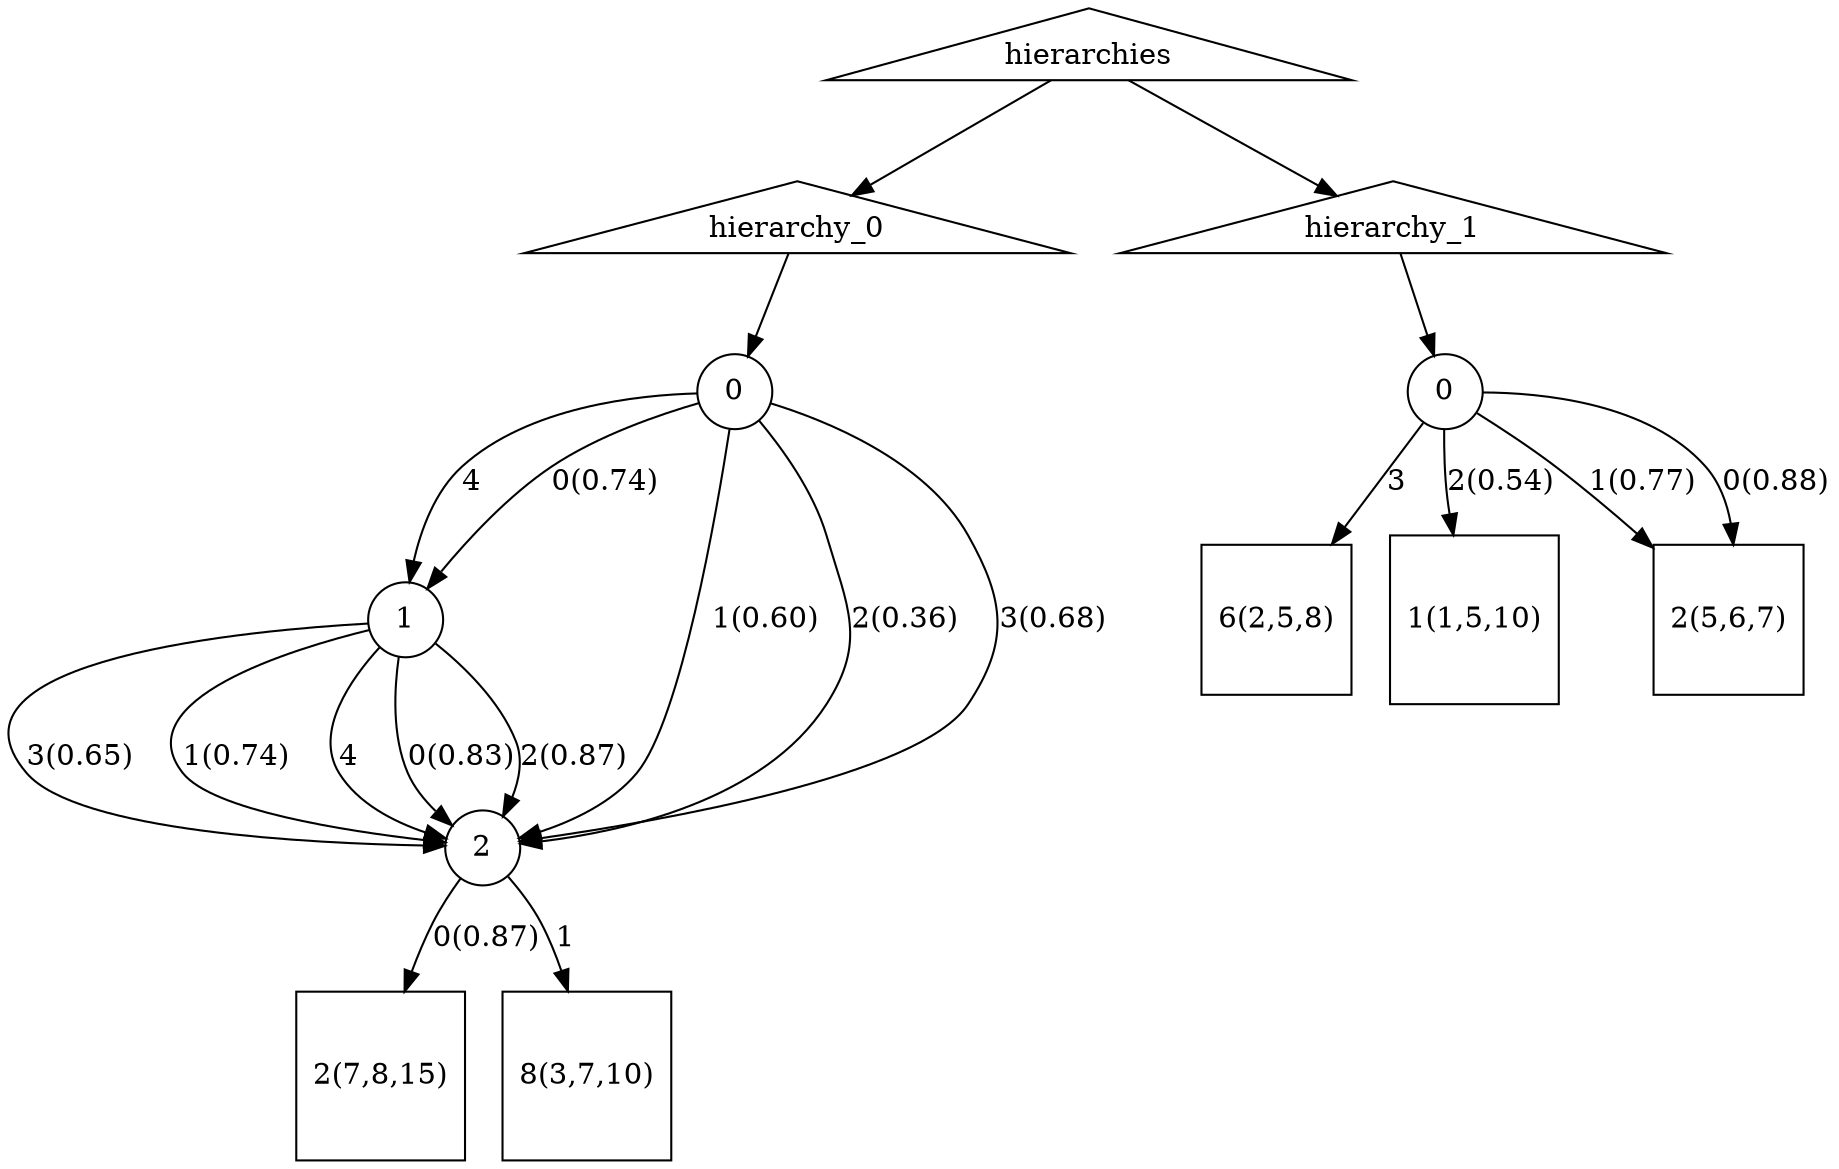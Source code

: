 digraph causations {
hierarchies [label="hierarchies", shape=triangle];
h0 [label="hierarchy_0", shape=triangle];
h0_nt1 [label="1", shape=circle];
h0_t2 [label="2(7,8,15)", shape=square];
h0_nt2 [label="2", shape=circle];
h0_nt0 [label="0", shape=circle];
h0_t8 [label="8(3,7,10)", shape=square];
h0_nt1 -> h0_nt2 [label="3(0.65)"];
h0_nt2 -> h0_t8 [label="1"];
h0_nt0 -> h0_nt1 [label="4"];
h0_nt0 -> h0_nt2 [label="1(0.60)"];
h0_nt1 -> h0_nt2 [label="1(0.74)"];
h0_nt1 -> h0_nt2 [label="4"];
h0_nt1 -> h0_nt2 [label="0(0.83)"];
h0 -> h0_nt0
hierarchies -> h0
h0_nt0 -> h0_nt2 [label="2(0.36)"];
h0_nt2 -> h0_t2 [label="0(0.87)"];
h0_nt1 -> h0_nt2 [label="2(0.87)"];
h0_nt0 -> h0_nt2 [label="3(0.68)"];
h0_nt0 -> h0_nt1 [label="0(0.74)"];
h1_nt0 [label="0", shape=circle];
h1_t6 [label="6(2,5,8)", shape=square];
h1_t1 [label="1(1,5,10)", shape=square];
h1_t2 [label="2(5,6,7)", shape=square];
h1 [label="hierarchy_1", shape=triangle];
hierarchies -> h1
h1 -> h1_nt0
h1_nt0 -> h1_t2 [label="1(0.77)"];
h1_nt0 -> h1_t1 [label="2(0.54)"];
h1_nt0 -> h1_t6 [label="3"];
h1_nt0 -> h1_t2 [label="0(0.88)"];
}
